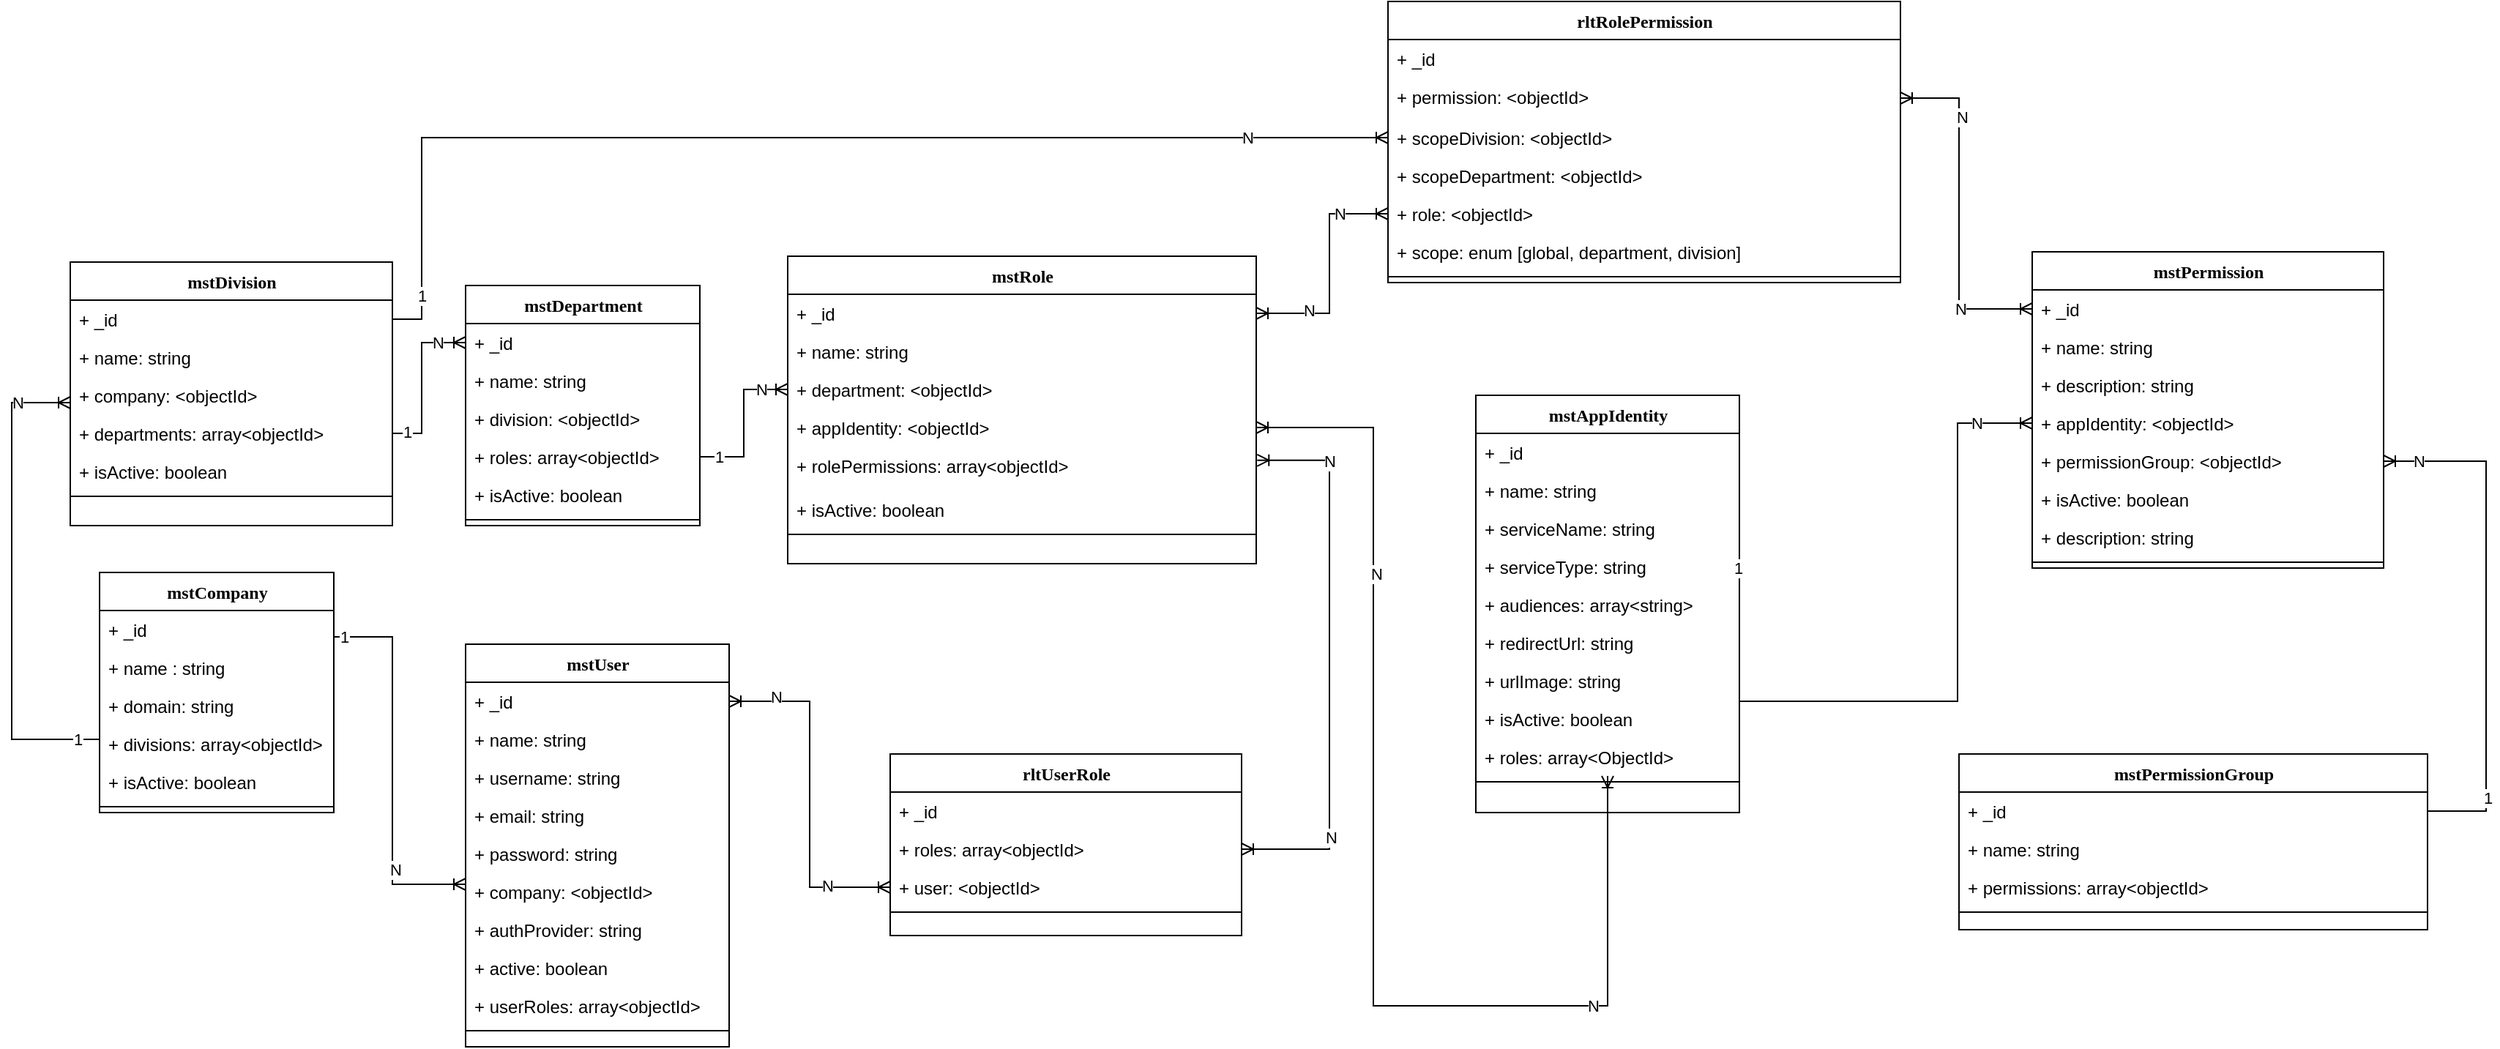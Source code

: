 <mxfile version="26.0.4">
  <diagram name="Page-1" id="9f46799a-70d6-7492-0946-bef42562c5a5">
    <mxGraphModel dx="1034" dy="1302" grid="1" gridSize="10" guides="1" tooltips="1" connect="1" arrows="1" fold="1" page="1" pageScale="1" pageWidth="1100" pageHeight="850" background="none" math="0" shadow="0">
      <root>
        <mxCell id="0" />
        <mxCell id="1" parent="0" />
        <mxCell id="78961159f06e98e8-17" value="mstCompany" style="swimlane;html=1;fontStyle=1;align=center;verticalAlign=top;childLayout=stackLayout;horizontal=1;startSize=26;horizontalStack=0;resizeParent=1;resizeLast=0;collapsible=1;marginBottom=0;swimlaneFillColor=#ffffff;rounded=0;shadow=0;comic=0;labelBackgroundColor=none;strokeWidth=1;fillColor=none;fontFamily=Verdana;fontSize=12" parent="1" vertex="1">
          <mxGeometry x="230" y="56" width="160" height="164" as="geometry" />
        </mxCell>
        <mxCell id="HpokDYhA_AIIYQhzdSN4-28" value="+ _id" style="text;html=1;strokeColor=none;fillColor=none;align=left;verticalAlign=top;spacingLeft=4;spacingRight=4;whiteSpace=wrap;overflow=hidden;rotatable=0;points=[[0,0.5],[1,0.5]];portConstraint=eastwest;" parent="78961159f06e98e8-17" vertex="1">
          <mxGeometry y="26" width="160" height="26" as="geometry" />
        </mxCell>
        <mxCell id="78961159f06e98e8-23" value="+ name : string" style="text;html=1;strokeColor=none;fillColor=none;align=left;verticalAlign=top;spacingLeft=4;spacingRight=4;whiteSpace=wrap;overflow=hidden;rotatable=0;points=[[0,0.5],[1,0.5]];portConstraint=eastwest;" parent="78961159f06e98e8-17" vertex="1">
          <mxGeometry y="52" width="160" height="26" as="geometry" />
        </mxCell>
        <mxCell id="78961159f06e98e8-25" value="+ domain: string" style="text;html=1;strokeColor=none;fillColor=none;align=left;verticalAlign=top;spacingLeft=4;spacingRight=4;whiteSpace=wrap;overflow=hidden;rotatable=0;points=[[0,0.5],[1,0.5]];portConstraint=eastwest;" parent="78961159f06e98e8-17" vertex="1">
          <mxGeometry y="78" width="160" height="26" as="geometry" />
        </mxCell>
        <mxCell id="78961159f06e98e8-26" value="+ divisions: array&amp;lt;objectId&amp;gt;" style="text;html=1;strokeColor=none;fillColor=none;align=left;verticalAlign=top;spacingLeft=4;spacingRight=4;whiteSpace=wrap;overflow=hidden;rotatable=0;points=[[0,0.5],[1,0.5]];portConstraint=eastwest;" parent="78961159f06e98e8-17" vertex="1">
          <mxGeometry y="104" width="160" height="26" as="geometry" />
        </mxCell>
        <mxCell id="78961159f06e98e8-24" value="+ isActive: boolean" style="text;html=1;strokeColor=none;fillColor=none;align=left;verticalAlign=top;spacingLeft=4;spacingRight=4;whiteSpace=wrap;overflow=hidden;rotatable=0;points=[[0,0.5],[1,0.5]];portConstraint=eastwest;" parent="78961159f06e98e8-17" vertex="1">
          <mxGeometry y="130" width="160" height="26" as="geometry" />
        </mxCell>
        <mxCell id="78961159f06e98e8-19" value="" style="line;html=1;strokeWidth=1;fillColor=none;align=left;verticalAlign=middle;spacingTop=-1;spacingLeft=3;spacingRight=3;rotatable=0;labelPosition=right;points=[];portConstraint=eastwest;" parent="78961159f06e98e8-17" vertex="1">
          <mxGeometry y="156" width="160" height="8" as="geometry" />
        </mxCell>
        <mxCell id="78961159f06e98e8-30" value="mstDepartment" style="swimlane;html=1;fontStyle=1;align=center;verticalAlign=top;childLayout=stackLayout;horizontal=1;startSize=26;horizontalStack=0;resizeParent=1;resizeLast=0;collapsible=1;marginBottom=0;swimlaneFillColor=#ffffff;rounded=0;shadow=0;comic=0;labelBackgroundColor=none;strokeWidth=1;fillColor=none;fontFamily=Verdana;fontSize=12" parent="1" vertex="1">
          <mxGeometry x="480" y="-140" width="160" height="164" as="geometry" />
        </mxCell>
        <mxCell id="HpokDYhA_AIIYQhzdSN4-27" value="+ _id" style="text;html=1;strokeColor=none;fillColor=none;align=left;verticalAlign=top;spacingLeft=4;spacingRight=4;whiteSpace=wrap;overflow=hidden;rotatable=0;points=[[0,0.5],[1,0.5]];portConstraint=eastwest;" parent="78961159f06e98e8-30" vertex="1">
          <mxGeometry y="26" width="160" height="26" as="geometry" />
        </mxCell>
        <mxCell id="78961159f06e98e8-31" value="+ name: string" style="text;html=1;strokeColor=none;fillColor=none;align=left;verticalAlign=top;spacingLeft=4;spacingRight=4;whiteSpace=wrap;overflow=hidden;rotatable=0;points=[[0,0.5],[1,0.5]];portConstraint=eastwest;" parent="78961159f06e98e8-30" vertex="1">
          <mxGeometry y="52" width="160" height="26" as="geometry" />
        </mxCell>
        <mxCell id="78961159f06e98e8-32" value="+ division: &amp;lt;objectId&amp;gt;" style="text;html=1;strokeColor=none;fillColor=none;align=left;verticalAlign=top;spacingLeft=4;spacingRight=4;whiteSpace=wrap;overflow=hidden;rotatable=0;points=[[0,0.5],[1,0.5]];portConstraint=eastwest;" parent="78961159f06e98e8-30" vertex="1">
          <mxGeometry y="78" width="160" height="26" as="geometry" />
        </mxCell>
        <mxCell id="78961159f06e98e8-34" value="+ roles: array&amp;lt;objectId&amp;gt;" style="text;html=1;strokeColor=none;fillColor=none;align=left;verticalAlign=top;spacingLeft=4;spacingRight=4;whiteSpace=wrap;overflow=hidden;rotatable=0;points=[[0,0.5],[1,0.5]];portConstraint=eastwest;" parent="78961159f06e98e8-30" vertex="1">
          <mxGeometry y="104" width="160" height="26" as="geometry" />
        </mxCell>
        <mxCell id="78961159f06e98e8-33" value="+ isActive: boolean" style="text;html=1;strokeColor=none;fillColor=none;align=left;verticalAlign=top;spacingLeft=4;spacingRight=4;whiteSpace=wrap;overflow=hidden;rotatable=0;points=[[0,0.5],[1,0.5]];portConstraint=eastwest;" parent="78961159f06e98e8-30" vertex="1">
          <mxGeometry y="130" width="160" height="26" as="geometry" />
        </mxCell>
        <mxCell id="78961159f06e98e8-38" value="" style="line;html=1;strokeWidth=1;fillColor=none;align=left;verticalAlign=middle;spacingTop=-1;spacingLeft=3;spacingRight=3;rotatable=0;labelPosition=right;points=[];portConstraint=eastwest;" parent="78961159f06e98e8-30" vertex="1">
          <mxGeometry y="156" width="160" height="8" as="geometry" />
        </mxCell>
        <mxCell id="78961159f06e98e8-43" value="mstPermissionGroup" style="swimlane;html=1;fontStyle=1;align=center;verticalAlign=top;childLayout=stackLayout;horizontal=1;startSize=26;horizontalStack=0;resizeParent=1;resizeLast=0;collapsible=1;marginBottom=0;swimlaneFillColor=#ffffff;rounded=0;shadow=0;comic=0;labelBackgroundColor=none;strokeWidth=1;fillColor=none;fontFamily=Verdana;fontSize=12" parent="1" vertex="1">
          <mxGeometry x="1500" y="180" width="320" height="120" as="geometry" />
        </mxCell>
        <mxCell id="HpokDYhA_AIIYQhzdSN4-29" value="+ _id" style="text;html=1;strokeColor=none;fillColor=none;align=left;verticalAlign=top;spacingLeft=4;spacingRight=4;whiteSpace=wrap;overflow=hidden;rotatable=0;points=[[0,0.5],[1,0.5]];portConstraint=eastwest;" parent="78961159f06e98e8-43" vertex="1">
          <mxGeometry y="26" width="320" height="26" as="geometry" />
        </mxCell>
        <mxCell id="78961159f06e98e8-44" value="+ name: string" style="text;html=1;strokeColor=none;fillColor=none;align=left;verticalAlign=top;spacingLeft=4;spacingRight=4;whiteSpace=wrap;overflow=hidden;rotatable=0;points=[[0,0.5],[1,0.5]];portConstraint=eastwest;" parent="78961159f06e98e8-43" vertex="1">
          <mxGeometry y="52" width="320" height="26" as="geometry" />
        </mxCell>
        <mxCell id="78961159f06e98e8-45" value="+ permissions: array&amp;lt;objectId&amp;gt;" style="text;html=1;strokeColor=none;fillColor=none;align=left;verticalAlign=top;spacingLeft=4;spacingRight=4;whiteSpace=wrap;overflow=hidden;rotatable=0;points=[[0,0.5],[1,0.5]];portConstraint=eastwest;" parent="78961159f06e98e8-43" vertex="1">
          <mxGeometry y="78" width="320" height="26" as="geometry" />
        </mxCell>
        <mxCell id="78961159f06e98e8-51" value="" style="line;html=1;strokeWidth=1;fillColor=none;align=left;verticalAlign=middle;spacingTop=-1;spacingLeft=3;spacingRight=3;rotatable=0;labelPosition=right;points=[];portConstraint=eastwest;" parent="78961159f06e98e8-43" vertex="1">
          <mxGeometry y="104" width="320" height="8" as="geometry" />
        </mxCell>
        <mxCell id="78961159f06e98e8-56" value="mstDivision" style="swimlane;html=1;fontStyle=1;align=center;verticalAlign=top;childLayout=stackLayout;horizontal=1;startSize=26;horizontalStack=0;resizeParent=1;resizeLast=0;collapsible=1;marginBottom=0;swimlaneFillColor=#ffffff;rounded=0;shadow=0;comic=0;labelBackgroundColor=none;strokeWidth=1;fillColor=none;fontFamily=Verdana;fontSize=12" parent="1" vertex="1">
          <mxGeometry x="210" y="-156" width="220" height="180" as="geometry" />
        </mxCell>
        <mxCell id="HpokDYhA_AIIYQhzdSN4-26" value="+ _id" style="text;html=1;strokeColor=none;fillColor=none;align=left;verticalAlign=top;spacingLeft=4;spacingRight=4;whiteSpace=wrap;overflow=hidden;rotatable=0;points=[[0,0.5],[1,0.5]];portConstraint=eastwest;" parent="78961159f06e98e8-56" vertex="1">
          <mxGeometry y="26" width="220" height="26" as="geometry" />
        </mxCell>
        <mxCell id="78961159f06e98e8-57" value="+ name: string" style="text;html=1;strokeColor=none;fillColor=none;align=left;verticalAlign=top;spacingLeft=4;spacingRight=4;whiteSpace=wrap;overflow=hidden;rotatable=0;points=[[0,0.5],[1,0.5]];portConstraint=eastwest;" parent="78961159f06e98e8-56" vertex="1">
          <mxGeometry y="52" width="220" height="26" as="geometry" />
        </mxCell>
        <mxCell id="78961159f06e98e8-58" value="+ company: &amp;lt;objectId&amp;gt;" style="text;html=1;strokeColor=none;fillColor=none;align=left;verticalAlign=top;spacingLeft=4;spacingRight=4;whiteSpace=wrap;overflow=hidden;rotatable=0;points=[[0,0.5],[1,0.5]];portConstraint=eastwest;" parent="78961159f06e98e8-56" vertex="1">
          <mxGeometry y="78" width="220" height="26" as="geometry" />
        </mxCell>
        <mxCell id="78961159f06e98e8-59" value="+ departments: array&amp;lt;objectId&amp;gt;" style="text;html=1;strokeColor=none;fillColor=none;align=left;verticalAlign=top;spacingLeft=4;spacingRight=4;whiteSpace=wrap;overflow=hidden;rotatable=0;points=[[0,0.5],[1,0.5]];portConstraint=eastwest;" parent="78961159f06e98e8-56" vertex="1">
          <mxGeometry y="104" width="220" height="26" as="geometry" />
        </mxCell>
        <mxCell id="78961159f06e98e8-60" value="+ isActive: boolean" style="text;html=1;strokeColor=none;fillColor=none;align=left;verticalAlign=top;spacingLeft=4;spacingRight=4;whiteSpace=wrap;overflow=hidden;rotatable=0;points=[[0,0.5],[1,0.5]];portConstraint=eastwest;" parent="78961159f06e98e8-56" vertex="1">
          <mxGeometry y="130" width="220" height="26" as="geometry" />
        </mxCell>
        <mxCell id="78961159f06e98e8-64" value="" style="line;html=1;strokeWidth=1;fillColor=none;align=left;verticalAlign=middle;spacingTop=-1;spacingLeft=3;spacingRight=3;rotatable=0;labelPosition=right;points=[];portConstraint=eastwest;" parent="78961159f06e98e8-56" vertex="1">
          <mxGeometry y="156" width="220" height="8" as="geometry" />
        </mxCell>
        <mxCell id="78961159f06e98e8-69" value="&lt;div&gt;rltUserRole&lt;/div&gt;" style="swimlane;html=1;fontStyle=1;align=center;verticalAlign=top;childLayout=stackLayout;horizontal=1;startSize=26;horizontalStack=0;resizeParent=1;resizeLast=0;collapsible=1;marginBottom=0;swimlaneFillColor=#ffffff;rounded=0;shadow=0;comic=0;labelBackgroundColor=none;strokeWidth=1;fillColor=none;fontFamily=Verdana;fontSize=12" parent="1" vertex="1">
          <mxGeometry x="770" y="180" width="240" height="124" as="geometry" />
        </mxCell>
        <mxCell id="HpokDYhA_AIIYQhzdSN4-33" value="+ _id" style="text;html=1;strokeColor=none;fillColor=none;align=left;verticalAlign=top;spacingLeft=4;spacingRight=4;whiteSpace=wrap;overflow=hidden;rotatable=0;points=[[0,0.5],[1,0.5]];portConstraint=eastwest;" parent="78961159f06e98e8-69" vertex="1">
          <mxGeometry y="26" width="240" height="26" as="geometry" />
        </mxCell>
        <mxCell id="HpokDYhA_AIIYQhzdSN4-22" value="+ roles: array&amp;lt;objectId&amp;gt;" style="text;html=1;strokeColor=none;fillColor=none;align=left;verticalAlign=top;spacingLeft=4;spacingRight=4;whiteSpace=wrap;overflow=hidden;rotatable=0;points=[[0,0.5],[1,0.5]];portConstraint=eastwest;" parent="78961159f06e98e8-69" vertex="1">
          <mxGeometry y="52" width="240" height="26" as="geometry" />
        </mxCell>
        <mxCell id="78961159f06e98e8-70" value="+ user: &amp;lt;objectId&amp;gt;" style="text;html=1;strokeColor=none;fillColor=none;align=left;verticalAlign=top;spacingLeft=4;spacingRight=4;whiteSpace=wrap;overflow=hidden;rotatable=0;points=[[0,0.5],[1,0.5]];portConstraint=eastwest;" parent="78961159f06e98e8-69" vertex="1">
          <mxGeometry y="78" width="240" height="26" as="geometry" />
        </mxCell>
        <mxCell id="78961159f06e98e8-77" value="" style="line;html=1;strokeWidth=1;fillColor=none;align=left;verticalAlign=middle;spacingTop=-1;spacingLeft=3;spacingRight=3;rotatable=0;labelPosition=right;points=[];portConstraint=eastwest;" parent="78961159f06e98e8-69" vertex="1">
          <mxGeometry y="104" width="240" height="8" as="geometry" />
        </mxCell>
        <mxCell id="78961159f06e98e8-82" value="mstAppIdentity" style="swimlane;html=1;fontStyle=1;align=center;verticalAlign=top;childLayout=stackLayout;horizontal=1;startSize=26;horizontalStack=0;resizeParent=1;resizeLast=0;collapsible=1;marginBottom=0;swimlaneFillColor=#ffffff;rounded=0;shadow=0;comic=0;labelBackgroundColor=none;strokeWidth=1;fillColor=none;fontFamily=Verdana;fontSize=12" parent="1" vertex="1">
          <mxGeometry x="1170" y="-65" width="180" height="285" as="geometry" />
        </mxCell>
        <mxCell id="HpokDYhA_AIIYQhzdSN4-25" value="+ _id" style="text;html=1;strokeColor=none;fillColor=none;align=left;verticalAlign=top;spacingLeft=4;spacingRight=4;whiteSpace=wrap;overflow=hidden;rotatable=0;points=[[0,0.5],[1,0.5]];portConstraint=eastwest;" parent="78961159f06e98e8-82" vertex="1">
          <mxGeometry y="26" width="180" height="26" as="geometry" />
        </mxCell>
        <mxCell id="78961159f06e98e8-83" value="+ name: string" style="text;html=1;strokeColor=none;fillColor=none;align=left;verticalAlign=top;spacingLeft=4;spacingRight=4;whiteSpace=wrap;overflow=hidden;rotatable=0;points=[[0,0.5],[1,0.5]];portConstraint=eastwest;" parent="78961159f06e98e8-82" vertex="1">
          <mxGeometry y="52" width="180" height="26" as="geometry" />
        </mxCell>
        <mxCell id="78961159f06e98e8-84" value="+ serviceName: string" style="text;html=1;strokeColor=none;fillColor=none;align=left;verticalAlign=top;spacingLeft=4;spacingRight=4;whiteSpace=wrap;overflow=hidden;rotatable=0;points=[[0,0.5],[1,0.5]];portConstraint=eastwest;" parent="78961159f06e98e8-82" vertex="1">
          <mxGeometry y="78" width="180" height="26" as="geometry" />
        </mxCell>
        <mxCell id="78961159f06e98e8-85" value="+ serviceType: string" style="text;html=1;strokeColor=none;fillColor=none;align=left;verticalAlign=top;spacingLeft=4;spacingRight=4;whiteSpace=wrap;overflow=hidden;rotatable=0;points=[[0,0.5],[1,0.5]];portConstraint=eastwest;" parent="78961159f06e98e8-82" vertex="1">
          <mxGeometry y="104" width="180" height="26" as="geometry" />
        </mxCell>
        <mxCell id="78961159f06e98e8-86" value="+ audiences: array&amp;lt;string&amp;gt;" style="text;html=1;strokeColor=none;fillColor=none;align=left;verticalAlign=top;spacingLeft=4;spacingRight=4;whiteSpace=wrap;overflow=hidden;rotatable=0;points=[[0,0.5],[1,0.5]];portConstraint=eastwest;" parent="78961159f06e98e8-82" vertex="1">
          <mxGeometry y="130" width="180" height="26" as="geometry" />
        </mxCell>
        <mxCell id="78961159f06e98e8-87" value="+ redirectUrl: string" style="text;html=1;strokeColor=none;fillColor=none;align=left;verticalAlign=top;spacingLeft=4;spacingRight=4;whiteSpace=wrap;overflow=hidden;rotatable=0;points=[[0,0.5],[1,0.5]];portConstraint=eastwest;" parent="78961159f06e98e8-82" vertex="1">
          <mxGeometry y="156" width="180" height="26" as="geometry" />
        </mxCell>
        <mxCell id="78961159f06e98e8-88" value="+ urlImage: string" style="text;html=1;strokeColor=none;fillColor=none;align=left;verticalAlign=top;spacingLeft=4;spacingRight=4;whiteSpace=wrap;overflow=hidden;rotatable=0;points=[[0,0.5],[1,0.5]];portConstraint=eastwest;" parent="78961159f06e98e8-82" vertex="1">
          <mxGeometry y="182" width="180" height="26" as="geometry" />
        </mxCell>
        <mxCell id="78961159f06e98e8-89" value="+ isActive: boolean" style="text;html=1;strokeColor=none;fillColor=none;align=left;verticalAlign=top;spacingLeft=4;spacingRight=4;whiteSpace=wrap;overflow=hidden;rotatable=0;points=[[0,0.5],[1,0.5]];portConstraint=eastwest;" parent="78961159f06e98e8-82" vertex="1">
          <mxGeometry y="208" width="180" height="26" as="geometry" />
        </mxCell>
        <mxCell id="78961159f06e98e8-91" value="+ roles: array&amp;lt;ObjectId&amp;gt;" style="text;html=1;strokeColor=none;fillColor=none;align=left;verticalAlign=top;spacingLeft=4;spacingRight=4;whiteSpace=wrap;overflow=hidden;rotatable=0;points=[[0,0.5],[1,0.5]];portConstraint=eastwest;" parent="78961159f06e98e8-82" vertex="1">
          <mxGeometry y="234" width="180" height="26" as="geometry" />
        </mxCell>
        <mxCell id="78961159f06e98e8-90" value="" style="line;html=1;strokeWidth=1;fillColor=none;align=left;verticalAlign=middle;spacingTop=-1;spacingLeft=3;spacingRight=3;rotatable=0;labelPosition=right;points=[];portConstraint=eastwest;" parent="78961159f06e98e8-82" vertex="1">
          <mxGeometry y="260" width="180" height="8" as="geometry" />
        </mxCell>
        <mxCell id="78961159f06e98e8-95" value="mstUser" style="swimlane;html=1;fontStyle=1;align=center;verticalAlign=top;childLayout=stackLayout;horizontal=1;startSize=26;horizontalStack=0;resizeParent=1;resizeLast=0;collapsible=1;marginBottom=0;swimlaneFillColor=#ffffff;rounded=0;shadow=0;comic=0;labelBackgroundColor=none;strokeWidth=1;fillColor=none;fontFamily=Verdana;fontSize=12" parent="1" vertex="1">
          <mxGeometry x="480" y="105" width="180" height="275" as="geometry" />
        </mxCell>
        <mxCell id="HpokDYhA_AIIYQhzdSN4-32" value="+ _id" style="text;html=1;strokeColor=none;fillColor=none;align=left;verticalAlign=top;spacingLeft=4;spacingRight=4;whiteSpace=wrap;overflow=hidden;rotatable=0;points=[[0,0.5],[1,0.5]];portConstraint=eastwest;" parent="78961159f06e98e8-95" vertex="1">
          <mxGeometry y="26" width="180" height="26" as="geometry" />
        </mxCell>
        <mxCell id="78961159f06e98e8-96" value="+ name: string" style="text;html=1;strokeColor=none;fillColor=none;align=left;verticalAlign=top;spacingLeft=4;spacingRight=4;whiteSpace=wrap;overflow=hidden;rotatable=0;points=[[0,0.5],[1,0.5]];portConstraint=eastwest;" parent="78961159f06e98e8-95" vertex="1">
          <mxGeometry y="52" width="180" height="26" as="geometry" />
        </mxCell>
        <mxCell id="78961159f06e98e8-97" value="+ username: string" style="text;html=1;strokeColor=none;fillColor=none;align=left;verticalAlign=top;spacingLeft=4;spacingRight=4;whiteSpace=wrap;overflow=hidden;rotatable=0;points=[[0,0.5],[1,0.5]];portConstraint=eastwest;" parent="78961159f06e98e8-95" vertex="1">
          <mxGeometry y="78" width="180" height="26" as="geometry" />
        </mxCell>
        <mxCell id="78961159f06e98e8-98" value="+ email: string" style="text;html=1;strokeColor=none;fillColor=none;align=left;verticalAlign=top;spacingLeft=4;spacingRight=4;whiteSpace=wrap;overflow=hidden;rotatable=0;points=[[0,0.5],[1,0.5]];portConstraint=eastwest;" parent="78961159f06e98e8-95" vertex="1">
          <mxGeometry y="104" width="180" height="26" as="geometry" />
        </mxCell>
        <mxCell id="78961159f06e98e8-102" value="+ password: string" style="text;html=1;strokeColor=none;fillColor=none;align=left;verticalAlign=top;spacingLeft=4;spacingRight=4;whiteSpace=wrap;overflow=hidden;rotatable=0;points=[[0,0.5],[1,0.5]];portConstraint=eastwest;" parent="78961159f06e98e8-95" vertex="1">
          <mxGeometry y="130" width="180" height="26" as="geometry" />
        </mxCell>
        <mxCell id="HpokDYhA_AIIYQhzdSN4-13" value="+ company: &amp;lt;objectId&amp;gt;" style="text;html=1;strokeColor=none;fillColor=none;align=left;verticalAlign=top;spacingLeft=4;spacingRight=4;whiteSpace=wrap;overflow=hidden;rotatable=0;points=[[0,0.5],[1,0.5]];portConstraint=eastwest;" parent="78961159f06e98e8-95" vertex="1">
          <mxGeometry y="156" width="180" height="26" as="geometry" />
        </mxCell>
        <mxCell id="HpokDYhA_AIIYQhzdSN4-15" value="+ authProvider: string" style="text;html=1;strokeColor=none;fillColor=none;align=left;verticalAlign=top;spacingLeft=4;spacingRight=4;whiteSpace=wrap;overflow=hidden;rotatable=0;points=[[0,0.5],[1,0.5]];portConstraint=eastwest;" parent="78961159f06e98e8-95" vertex="1">
          <mxGeometry y="182" width="180" height="26" as="geometry" />
        </mxCell>
        <mxCell id="78961159f06e98e8-104" value="+ active: boolean" style="text;html=1;strokeColor=none;fillColor=none;align=left;verticalAlign=top;spacingLeft=4;spacingRight=4;whiteSpace=wrap;overflow=hidden;rotatable=0;points=[[0,0.5],[1,0.5]];portConstraint=eastwest;" parent="78961159f06e98e8-95" vertex="1">
          <mxGeometry y="208" width="180" height="26" as="geometry" />
        </mxCell>
        <mxCell id="HpokDYhA_AIIYQhzdSN4-17" value="+ userRoles: array&amp;lt;objectId&amp;gt;" style="text;html=1;strokeColor=none;fillColor=none;align=left;verticalAlign=top;spacingLeft=4;spacingRight=4;whiteSpace=wrap;overflow=hidden;rotatable=0;points=[[0,0.5],[1,0.5]];portConstraint=eastwest;" parent="78961159f06e98e8-95" vertex="1">
          <mxGeometry y="234" width="180" height="26" as="geometry" />
        </mxCell>
        <mxCell id="78961159f06e98e8-103" value="" style="line;html=1;strokeWidth=1;fillColor=none;align=left;verticalAlign=middle;spacingTop=-1;spacingLeft=3;spacingRight=3;rotatable=0;labelPosition=right;points=[];portConstraint=eastwest;" parent="78961159f06e98e8-95" vertex="1">
          <mxGeometry y="260" width="180" height="8" as="geometry" />
        </mxCell>
        <mxCell id="78961159f06e98e8-108" value="rltRolePermission" style="swimlane;html=1;fontStyle=1;align=center;verticalAlign=top;childLayout=stackLayout;horizontal=1;startSize=26;horizontalStack=0;resizeParent=1;resizeLast=0;collapsible=1;marginBottom=0;swimlaneFillColor=#ffffff;rounded=0;shadow=0;comic=0;labelBackgroundColor=none;strokeWidth=1;fillColor=none;fontFamily=Verdana;fontSize=12" parent="1" vertex="1">
          <mxGeometry x="1110" y="-334" width="350" height="192" as="geometry" />
        </mxCell>
        <mxCell id="HpokDYhA_AIIYQhzdSN4-31" value="+ _id" style="text;html=1;strokeColor=none;fillColor=none;align=left;verticalAlign=top;spacingLeft=4;spacingRight=4;whiteSpace=wrap;overflow=hidden;rotatable=0;points=[[0,0.5],[1,0.5]];portConstraint=eastwest;" parent="78961159f06e98e8-108" vertex="1">
          <mxGeometry y="26" width="350" height="26" as="geometry" />
        </mxCell>
        <mxCell id="78961159f06e98e8-110" value="+ permission: &amp;lt;objectId&amp;gt;" style="text;html=1;strokeColor=none;fillColor=none;align=left;verticalAlign=top;spacingLeft=4;spacingRight=4;whiteSpace=wrap;overflow=hidden;rotatable=0;points=[[0,0.5],[1,0.5]];portConstraint=eastwest;" parent="78961159f06e98e8-108" vertex="1">
          <mxGeometry y="52" width="350" height="28" as="geometry" />
        </mxCell>
        <mxCell id="HpokDYhA_AIIYQhzdSN4-19" value="+ scopeDivision: &amp;lt;objectId&amp;gt;" style="text;html=1;strokeColor=none;fillColor=none;align=left;verticalAlign=top;spacingLeft=4;spacingRight=4;whiteSpace=wrap;overflow=hidden;rotatable=0;points=[[0,0.5],[1,0.5]];portConstraint=eastwest;" parent="78961159f06e98e8-108" vertex="1">
          <mxGeometry y="80" width="350" height="26" as="geometry" />
        </mxCell>
        <mxCell id="78961159f06e98e8-117" value="+ scopeDepartment: &amp;lt;objectId&amp;gt;" style="text;html=1;strokeColor=none;fillColor=none;align=left;verticalAlign=top;spacingLeft=4;spacingRight=4;whiteSpace=wrap;overflow=hidden;rotatable=0;points=[[0,0.5],[1,0.5]];portConstraint=eastwest;" parent="78961159f06e98e8-108" vertex="1">
          <mxGeometry y="106" width="350" height="26" as="geometry" />
        </mxCell>
        <mxCell id="78961159f06e98e8-109" value="+ role: &amp;lt;objectId&amp;gt;" style="text;html=1;strokeColor=none;fillColor=none;align=left;verticalAlign=top;spacingLeft=4;spacingRight=4;whiteSpace=wrap;overflow=hidden;rotatable=0;points=[[0,0.5],[1,0.5]];portConstraint=eastwest;" parent="78961159f06e98e8-108" vertex="1">
          <mxGeometry y="132" width="350" height="26" as="geometry" />
        </mxCell>
        <mxCell id="78961159f06e98e8-120" value="+ scope: enum [global, department, division]" style="text;html=1;strokeColor=none;fillColor=none;align=left;verticalAlign=top;spacingLeft=4;spacingRight=4;whiteSpace=wrap;overflow=hidden;rotatable=0;points=[[0,0.5],[1,0.5]];portConstraint=eastwest;" parent="78961159f06e98e8-108" vertex="1">
          <mxGeometry y="158" width="350" height="26" as="geometry" />
        </mxCell>
        <mxCell id="78961159f06e98e8-116" value="" style="line;html=1;strokeWidth=1;fillColor=none;align=left;verticalAlign=middle;spacingTop=-1;spacingLeft=3;spacingRight=3;rotatable=0;labelPosition=right;points=[];portConstraint=eastwest;" parent="78961159f06e98e8-108" vertex="1">
          <mxGeometry y="184" width="350" height="8" as="geometry" />
        </mxCell>
        <mxCell id="HpokDYhA_AIIYQhzdSN4-3" value="mstPermission" style="swimlane;html=1;fontStyle=1;align=center;verticalAlign=top;childLayout=stackLayout;horizontal=1;startSize=26;horizontalStack=0;resizeParent=1;resizeLast=0;collapsible=1;marginBottom=0;swimlaneFillColor=#ffffff;rounded=0;shadow=0;comic=0;labelBackgroundColor=none;strokeWidth=1;fillColor=none;fontFamily=Verdana;fontSize=12" parent="1" vertex="1">
          <mxGeometry x="1550" y="-163" width="240" height="216" as="geometry" />
        </mxCell>
        <mxCell id="HpokDYhA_AIIYQhzdSN4-30" value="+ _id" style="text;html=1;strokeColor=none;fillColor=none;align=left;verticalAlign=top;spacingLeft=4;spacingRight=4;whiteSpace=wrap;overflow=hidden;rotatable=0;points=[[0,0.5],[1,0.5]];portConstraint=eastwest;" parent="HpokDYhA_AIIYQhzdSN4-3" vertex="1">
          <mxGeometry y="26" width="240" height="26" as="geometry" />
        </mxCell>
        <mxCell id="HpokDYhA_AIIYQhzdSN4-4" value="+ name: string" style="text;html=1;strokeColor=none;fillColor=none;align=left;verticalAlign=top;spacingLeft=4;spacingRight=4;whiteSpace=wrap;overflow=hidden;rotatable=0;points=[[0,0.5],[1,0.5]];portConstraint=eastwest;" parent="HpokDYhA_AIIYQhzdSN4-3" vertex="1">
          <mxGeometry y="52" width="240" height="26" as="geometry" />
        </mxCell>
        <mxCell id="HpokDYhA_AIIYQhzdSN4-5" value="+ description: string" style="text;html=1;strokeColor=none;fillColor=none;align=left;verticalAlign=top;spacingLeft=4;spacingRight=4;whiteSpace=wrap;overflow=hidden;rotatable=0;points=[[0,0.5],[1,0.5]];portConstraint=eastwest;" parent="HpokDYhA_AIIYQhzdSN4-3" vertex="1">
          <mxGeometry y="78" width="240" height="26" as="geometry" />
        </mxCell>
        <mxCell id="HpokDYhA_AIIYQhzdSN4-7" value="+ appIdentity: &amp;lt;objectId&amp;gt;" style="text;html=1;strokeColor=none;fillColor=none;align=left;verticalAlign=top;spacingLeft=4;spacingRight=4;whiteSpace=wrap;overflow=hidden;rotatable=0;points=[[0,0.5],[1,0.5]];portConstraint=eastwest;" parent="HpokDYhA_AIIYQhzdSN4-3" vertex="1">
          <mxGeometry y="104" width="240" height="26" as="geometry" />
        </mxCell>
        <mxCell id="HpokDYhA_AIIYQhzdSN4-8" value="+ permissionGroup: &amp;lt;objectId&amp;gt;" style="text;html=1;strokeColor=none;fillColor=none;align=left;verticalAlign=top;spacingLeft=4;spacingRight=4;whiteSpace=wrap;overflow=hidden;rotatable=0;points=[[0,0.5],[1,0.5]];portConstraint=eastwest;" parent="HpokDYhA_AIIYQhzdSN4-3" vertex="1">
          <mxGeometry y="130" width="240" height="26" as="geometry" />
        </mxCell>
        <mxCell id="HpokDYhA_AIIYQhzdSN4-9" value="+ isActive: boolean" style="text;html=1;strokeColor=none;fillColor=none;align=left;verticalAlign=top;spacingLeft=4;spacingRight=4;whiteSpace=wrap;overflow=hidden;rotatable=0;points=[[0,0.5],[1,0.5]];portConstraint=eastwest;" parent="HpokDYhA_AIIYQhzdSN4-3" vertex="1">
          <mxGeometry y="156" width="240" height="26" as="geometry" />
        </mxCell>
        <mxCell id="HpokDYhA_AIIYQhzdSN4-11" value="+ description: string" style="text;html=1;strokeColor=none;fillColor=none;align=left;verticalAlign=top;spacingLeft=4;spacingRight=4;whiteSpace=wrap;overflow=hidden;rotatable=0;points=[[0,0.5],[1,0.5]];portConstraint=eastwest;" parent="HpokDYhA_AIIYQhzdSN4-3" vertex="1">
          <mxGeometry y="182" width="240" height="26" as="geometry" />
        </mxCell>
        <mxCell id="HpokDYhA_AIIYQhzdSN4-6" value="" style="line;html=1;strokeWidth=1;fillColor=none;align=left;verticalAlign=middle;spacingTop=-1;spacingLeft=3;spacingRight=3;rotatable=0;labelPosition=right;points=[];portConstraint=eastwest;" parent="HpokDYhA_AIIYQhzdSN4-3" vertex="1">
          <mxGeometry y="208" width="240" height="8" as="geometry" />
        </mxCell>
        <mxCell id="HpokDYhA_AIIYQhzdSN4-39" value="mstRole" style="swimlane;html=1;fontStyle=1;align=center;verticalAlign=top;childLayout=stackLayout;horizontal=1;startSize=26;horizontalStack=0;resizeParent=1;resizeLast=0;collapsible=1;marginBottom=0;swimlaneFillColor=#ffffff;rounded=0;shadow=0;comic=0;labelBackgroundColor=none;strokeWidth=1;fillColor=none;fontFamily=Verdana;fontSize=12" parent="1" vertex="1">
          <mxGeometry x="700" y="-160" width="320" height="210" as="geometry" />
        </mxCell>
        <mxCell id="HpokDYhA_AIIYQhzdSN4-40" value="+ _id" style="text;html=1;strokeColor=none;fillColor=none;align=left;verticalAlign=top;spacingLeft=4;spacingRight=4;whiteSpace=wrap;overflow=hidden;rotatable=0;points=[[0,0.5],[1,0.5]];portConstraint=eastwest;" parent="HpokDYhA_AIIYQhzdSN4-39" vertex="1">
          <mxGeometry y="26" width="320" height="26" as="geometry" />
        </mxCell>
        <mxCell id="HpokDYhA_AIIYQhzdSN4-41" value="+ name: string" style="text;html=1;strokeColor=none;fillColor=none;align=left;verticalAlign=top;spacingLeft=4;spacingRight=4;whiteSpace=wrap;overflow=hidden;rotatable=0;points=[[0,0.5],[1,0.5]];portConstraint=eastwest;" parent="HpokDYhA_AIIYQhzdSN4-39" vertex="1">
          <mxGeometry y="52" width="320" height="26" as="geometry" />
        </mxCell>
        <mxCell id="HpokDYhA_AIIYQhzdSN4-42" value="+ department: &amp;lt;objectId&amp;gt;" style="text;html=1;strokeColor=none;fillColor=none;align=left;verticalAlign=top;spacingLeft=4;spacingRight=4;whiteSpace=wrap;overflow=hidden;rotatable=0;points=[[0,0.5],[1,0.5]];portConstraint=eastwest;" parent="HpokDYhA_AIIYQhzdSN4-39" vertex="1">
          <mxGeometry y="78" width="320" height="26" as="geometry" />
        </mxCell>
        <mxCell id="spb1cCCxDykGCuTkNRFC-22" value="+ appIdentity: &amp;lt;objectId&amp;gt;" style="text;html=1;strokeColor=none;fillColor=none;align=left;verticalAlign=top;spacingLeft=4;spacingRight=4;whiteSpace=wrap;overflow=hidden;rotatable=0;points=[[0,0.5],[1,0.5]];portConstraint=eastwest;" vertex="1" parent="HpokDYhA_AIIYQhzdSN4-39">
          <mxGeometry y="104" width="320" height="26" as="geometry" />
        </mxCell>
        <mxCell id="HpokDYhA_AIIYQhzdSN4-43" value="+ rolePermissions: a&lt;span style=&quot;background-color: transparent; color: light-dark(rgb(0, 0, 0), rgb(255, 255, 255));&quot;&gt;rray&amp;lt;&lt;/span&gt;&lt;span style=&quot;background-color: transparent; color: light-dark(rgb(0, 0, 0), rgb(255, 255, 255));&quot;&gt;objectId&amp;gt;&lt;/span&gt;" style="text;html=1;strokeColor=none;fillColor=none;align=left;verticalAlign=top;spacingLeft=4;spacingRight=4;whiteSpace=wrap;overflow=hidden;rotatable=0;points=[[0,0.5],[1,0.5]];portConstraint=eastwest;" parent="HpokDYhA_AIIYQhzdSN4-39" vertex="1">
          <mxGeometry y="130" width="320" height="30" as="geometry" />
        </mxCell>
        <mxCell id="HpokDYhA_AIIYQhzdSN4-44" value="+ isActive: boolean" style="text;html=1;strokeColor=none;fillColor=none;align=left;verticalAlign=top;spacingLeft=4;spacingRight=4;whiteSpace=wrap;overflow=hidden;rotatable=0;points=[[0,0.5],[1,0.5]];portConstraint=eastwest;" parent="HpokDYhA_AIIYQhzdSN4-39" vertex="1">
          <mxGeometry y="160" width="320" height="26" as="geometry" />
        </mxCell>
        <mxCell id="HpokDYhA_AIIYQhzdSN4-45" value="" style="line;html=1;strokeWidth=1;fillColor=none;align=left;verticalAlign=middle;spacingTop=-1;spacingLeft=3;spacingRight=3;rotatable=0;labelPosition=right;points=[];portConstraint=eastwest;" parent="HpokDYhA_AIIYQhzdSN4-39" vertex="1">
          <mxGeometry y="186" width="320" height="8" as="geometry" />
        </mxCell>
        <mxCell id="f3VjAIbIenSDqRZfpFe3-1" value="" style="edgeStyle=orthogonalEdgeStyle;fontSize=12;html=1;endArrow=ERoneToMany;rounded=0;exitX=1;exitY=0.5;exitDx=0;exitDy=0;" parent="1" source="HpokDYhA_AIIYQhzdSN4-28" target="HpokDYhA_AIIYQhzdSN4-13" edge="1">
          <mxGeometry width="100" height="100" relative="1" as="geometry">
            <mxPoint x="-90" y="50" as="sourcePoint" />
            <mxPoint x="-260" y="130" as="targetPoint" />
            <Array as="points">
              <mxPoint x="390" y="100" />
              <mxPoint x="430" y="100" />
              <mxPoint x="430" y="269" />
            </Array>
          </mxGeometry>
        </mxCell>
        <mxCell id="Kb6L8WXqaYr9GJY-E0i--1" value="1" style="edgeLabel;html=1;align=center;verticalAlign=middle;resizable=0;points=[];" parent="f3VjAIbIenSDqRZfpFe3-1" vertex="1" connectable="0">
          <mxGeometry x="-0.91" relative="1" as="geometry">
            <mxPoint as="offset" />
          </mxGeometry>
        </mxCell>
        <mxCell id="spb1cCCxDykGCuTkNRFC-18" value="N" style="edgeLabel;html=1;align=center;verticalAlign=middle;resizable=0;points=[];" vertex="1" connectable="0" parent="f3VjAIbIenSDqRZfpFe3-1">
          <mxGeometry x="0.543" y="2" relative="1" as="geometry">
            <mxPoint as="offset" />
          </mxGeometry>
        </mxCell>
        <mxCell id="Kb6L8WXqaYr9GJY-E0i--3" value="" style="edgeStyle=orthogonalEdgeStyle;fontSize=12;html=1;endArrow=ERoneToMany;rounded=0;" parent="1" edge="1">
          <mxGeometry width="100" height="100" relative="1" as="geometry">
            <mxPoint x="230" y="170" as="sourcePoint" />
            <mxPoint x="210" y="-60" as="targetPoint" />
            <Array as="points">
              <mxPoint x="170" y="170" />
              <mxPoint x="170" y="-60" />
            </Array>
          </mxGeometry>
        </mxCell>
        <mxCell id="Kb6L8WXqaYr9GJY-E0i--4" value="1" style="edgeLabel;html=1;align=center;verticalAlign=middle;resizable=0;points=[];" parent="Kb6L8WXqaYr9GJY-E0i--3" vertex="1" connectable="0">
          <mxGeometry x="-0.91" relative="1" as="geometry">
            <mxPoint as="offset" />
          </mxGeometry>
        </mxCell>
        <mxCell id="Kb6L8WXqaYr9GJY-E0i--6" value="N" style="edgeLabel;html=1;align=center;verticalAlign=middle;resizable=0;points=[];" parent="Kb6L8WXqaYr9GJY-E0i--3" vertex="1" connectable="0">
          <mxGeometry x="0.779" relative="1" as="geometry">
            <mxPoint as="offset" />
          </mxGeometry>
        </mxCell>
        <mxCell id="Kb6L8WXqaYr9GJY-E0i--14" value="" style="edgeStyle=orthogonalEdgeStyle;fontSize=12;html=1;endArrow=ERoneToMany;rounded=0;exitX=1;exitY=0.5;exitDx=0;exitDy=0;entryX=0;entryY=0.5;entryDx=0;entryDy=0;" parent="1" source="78961159f06e98e8-59" target="HpokDYhA_AIIYQhzdSN4-27" edge="1">
          <mxGeometry width="100" height="100" relative="1" as="geometry">
            <mxPoint x="470" y="117" as="sourcePoint" />
            <mxPoint x="570" as="targetPoint" />
            <Array as="points">
              <mxPoint x="450" y="-39" />
              <mxPoint x="450" y="-101" />
            </Array>
          </mxGeometry>
        </mxCell>
        <mxCell id="Kb6L8WXqaYr9GJY-E0i--15" value="1" style="edgeLabel;html=1;align=center;verticalAlign=middle;resizable=0;points=[];" parent="Kb6L8WXqaYr9GJY-E0i--14" vertex="1" connectable="0">
          <mxGeometry x="-0.91" relative="1" as="geometry">
            <mxPoint x="5" y="-1" as="offset" />
          </mxGeometry>
        </mxCell>
        <mxCell id="Kb6L8WXqaYr9GJY-E0i--16" value="N" style="edgeLabel;html=1;align=center;verticalAlign=middle;resizable=0;points=[];" parent="Kb6L8WXqaYr9GJY-E0i--14" vertex="1" connectable="0">
          <mxGeometry x="0.779" relative="1" as="geometry">
            <mxPoint x="-7" as="offset" />
          </mxGeometry>
        </mxCell>
        <mxCell id="spb1cCCxDykGCuTkNRFC-2" value="" style="edgeStyle=orthogonalEdgeStyle;fontSize=12;html=1;endArrow=ERoneToMany;startArrow=ERoneToMany;rounded=0;entryX=0;entryY=0.5;entryDx=0;entryDy=0;exitX=1;exitY=0.5;exitDx=0;exitDy=0;" edge="1" parent="1" source="HpokDYhA_AIIYQhzdSN4-32" target="78961159f06e98e8-70">
          <mxGeometry width="100" height="100" relative="1" as="geometry">
            <mxPoint x="680" y="140" as="sourcePoint" />
            <mxPoint x="780" y="40" as="targetPoint" />
          </mxGeometry>
        </mxCell>
        <mxCell id="spb1cCCxDykGCuTkNRFC-3" value="N" style="edgeLabel;html=1;align=center;verticalAlign=middle;resizable=0;points=[];" vertex="1" connectable="0" parent="spb1cCCxDykGCuTkNRFC-2">
          <mxGeometry x="-0.735" y="3" relative="1" as="geometry">
            <mxPoint as="offset" />
          </mxGeometry>
        </mxCell>
        <mxCell id="spb1cCCxDykGCuTkNRFC-4" value="N" style="edgeLabel;html=1;align=center;verticalAlign=middle;resizable=0;points=[];" vertex="1" connectable="0" parent="spb1cCCxDykGCuTkNRFC-2">
          <mxGeometry x="0.637" y="1" relative="1" as="geometry">
            <mxPoint as="offset" />
          </mxGeometry>
        </mxCell>
        <mxCell id="spb1cCCxDykGCuTkNRFC-8" value="" style="edgeStyle=orthogonalEdgeStyle;fontSize=12;html=1;endArrow=ERoneToMany;rounded=0;exitX=1;exitY=0.5;exitDx=0;exitDy=0;entryX=0;entryY=0.5;entryDx=0;entryDy=0;" edge="1" parent="1" source="78961159f06e98e8-34" target="HpokDYhA_AIIYQhzdSN4-42">
          <mxGeometry width="100" height="100" relative="1" as="geometry">
            <mxPoint x="620" y="105" as="sourcePoint" />
            <mxPoint x="670" y="41" as="targetPoint" />
            <Array as="points">
              <mxPoint x="670" y="-23" />
              <mxPoint x="670" y="-69" />
            </Array>
          </mxGeometry>
        </mxCell>
        <mxCell id="spb1cCCxDykGCuTkNRFC-9" value="1" style="edgeLabel;html=1;align=center;verticalAlign=middle;resizable=0;points=[];" vertex="1" connectable="0" parent="spb1cCCxDykGCuTkNRFC-8">
          <mxGeometry x="-0.91" relative="1" as="geometry">
            <mxPoint x="8" as="offset" />
          </mxGeometry>
        </mxCell>
        <mxCell id="spb1cCCxDykGCuTkNRFC-10" value="N" style="edgeLabel;html=1;align=center;verticalAlign=middle;resizable=0;points=[];" vertex="1" connectable="0" parent="spb1cCCxDykGCuTkNRFC-8">
          <mxGeometry x="0.779" relative="1" as="geometry">
            <mxPoint x="-7" as="offset" />
          </mxGeometry>
        </mxCell>
        <mxCell id="spb1cCCxDykGCuTkNRFC-11" value="" style="edgeStyle=orthogonalEdgeStyle;fontSize=12;html=1;endArrow=ERoneToMany;startArrow=ERoneToMany;rounded=0;entryX=1;entryY=0.5;entryDx=0;entryDy=0;exitX=1.002;exitY=0.314;exitDx=0;exitDy=0;exitPerimeter=0;" edge="1" parent="1" source="HpokDYhA_AIIYQhzdSN4-43" target="HpokDYhA_AIIYQhzdSN4-22">
          <mxGeometry width="100" height="100" relative="1" as="geometry">
            <mxPoint x="1040" as="sourcePoint" />
            <mxPoint x="960" y="260" as="targetPoint" />
            <Array as="points">
              <mxPoint x="1070" y="-21" />
              <mxPoint x="1070" y="245" />
            </Array>
          </mxGeometry>
        </mxCell>
        <mxCell id="spb1cCCxDykGCuTkNRFC-12" value="N" style="edgeLabel;html=1;align=center;verticalAlign=middle;resizable=0;points=[];" vertex="1" connectable="0" parent="spb1cCCxDykGCuTkNRFC-11">
          <mxGeometry x="-0.735" y="3" relative="1" as="geometry">
            <mxPoint x="-3" as="offset" />
          </mxGeometry>
        </mxCell>
        <mxCell id="spb1cCCxDykGCuTkNRFC-13" value="N" style="edgeLabel;html=1;align=center;verticalAlign=middle;resizable=0;points=[];" vertex="1" connectable="0" parent="spb1cCCxDykGCuTkNRFC-11">
          <mxGeometry x="0.637" y="1" relative="1" as="geometry">
            <mxPoint as="offset" />
          </mxGeometry>
        </mxCell>
        <mxCell id="spb1cCCxDykGCuTkNRFC-26" value="" style="edgeStyle=orthogonalEdgeStyle;fontSize=12;html=1;endArrow=ERoneToMany;startArrow=ERoneToMany;rounded=0;exitX=1;exitY=0.5;exitDx=0;exitDy=0;entryX=0;entryY=0.5;entryDx=0;entryDy=0;" edge="1" parent="1" source="HpokDYhA_AIIYQhzdSN4-40" target="78961159f06e98e8-109">
          <mxGeometry width="100" height="100" relative="1" as="geometry">
            <mxPoint x="1170" y="-50" as="sourcePoint" />
            <mxPoint x="1410" y="-230" as="targetPoint" />
            <Array as="points">
              <mxPoint x="1070" y="-121" />
              <mxPoint x="1070" y="-189" />
            </Array>
          </mxGeometry>
        </mxCell>
        <mxCell id="spb1cCCxDykGCuTkNRFC-27" value="N" style="edgeLabel;html=1;align=center;verticalAlign=middle;resizable=0;points=[];" vertex="1" connectable="0" parent="spb1cCCxDykGCuTkNRFC-26">
          <mxGeometry x="-0.547" y="2" relative="1" as="geometry">
            <mxPoint as="offset" />
          </mxGeometry>
        </mxCell>
        <mxCell id="spb1cCCxDykGCuTkNRFC-28" value="N" style="edgeLabel;html=1;align=center;verticalAlign=middle;resizable=0;points=[];" vertex="1" connectable="0" parent="spb1cCCxDykGCuTkNRFC-26">
          <mxGeometry x="0.577" relative="1" as="geometry">
            <mxPoint as="offset" />
          </mxGeometry>
        </mxCell>
        <mxCell id="spb1cCCxDykGCuTkNRFC-29" value="" style="edgeStyle=orthogonalEdgeStyle;fontSize=12;html=1;endArrow=ERoneToMany;rounded=0;exitX=1;exitY=0.5;exitDx=0;exitDy=0;entryX=0;entryY=0.5;entryDx=0;entryDy=0;" edge="1" parent="1" source="HpokDYhA_AIIYQhzdSN4-25" target="HpokDYhA_AIIYQhzdSN4-7">
          <mxGeometry width="100" height="100" relative="1" as="geometry">
            <mxPoint x="1579" y="212" as="sourcePoint" />
            <mxPoint x="1430" y="18" as="targetPoint" />
            <Array as="points">
              <mxPoint x="1499" y="144" />
              <mxPoint x="1499" y="-46" />
            </Array>
          </mxGeometry>
        </mxCell>
        <mxCell id="spb1cCCxDykGCuTkNRFC-30" value="1" style="edgeLabel;html=1;align=center;verticalAlign=middle;resizable=0;points=[];" vertex="1" connectable="0" parent="spb1cCCxDykGCuTkNRFC-29">
          <mxGeometry x="-0.717" y="-1" relative="1" as="geometry">
            <mxPoint as="offset" />
          </mxGeometry>
        </mxCell>
        <mxCell id="spb1cCCxDykGCuTkNRFC-31" value="N" style="edgeLabel;html=1;align=center;verticalAlign=middle;resizable=0;points=[];" vertex="1" connectable="0" parent="spb1cCCxDykGCuTkNRFC-29">
          <mxGeometry x="0.862" relative="1" as="geometry">
            <mxPoint as="offset" />
          </mxGeometry>
        </mxCell>
        <mxCell id="spb1cCCxDykGCuTkNRFC-32" value="" style="edgeStyle=orthogonalEdgeStyle;fontSize=12;html=1;endArrow=ERoneToMany;startArrow=ERoneToMany;rounded=0;entryX=0;entryY=0.5;entryDx=0;entryDy=0;exitX=1;exitY=0.5;exitDx=0;exitDy=0;" edge="1" parent="1" source="78961159f06e98e8-110" target="HpokDYhA_AIIYQhzdSN4-30">
          <mxGeometry width="100" height="100" relative="1" as="geometry">
            <mxPoint x="1390" y="-240" as="sourcePoint" />
            <mxPoint x="1480" y="-210" as="targetPoint" />
            <Array as="points">
              <mxPoint x="1500" y="-268" />
              <mxPoint x="1500" y="-124" />
            </Array>
          </mxGeometry>
        </mxCell>
        <mxCell id="spb1cCCxDykGCuTkNRFC-33" value="N" style="edgeLabel;html=1;align=center;verticalAlign=middle;resizable=0;points=[];" vertex="1" connectable="0" parent="spb1cCCxDykGCuTkNRFC-32">
          <mxGeometry x="-0.547" y="2" relative="1" as="geometry">
            <mxPoint as="offset" />
          </mxGeometry>
        </mxCell>
        <mxCell id="spb1cCCxDykGCuTkNRFC-34" value="N" style="edgeLabel;html=1;align=center;verticalAlign=middle;resizable=0;points=[];" vertex="1" connectable="0" parent="spb1cCCxDykGCuTkNRFC-32">
          <mxGeometry x="0.577" relative="1" as="geometry">
            <mxPoint as="offset" />
          </mxGeometry>
        </mxCell>
        <mxCell id="spb1cCCxDykGCuTkNRFC-35" value="" style="edgeStyle=orthogonalEdgeStyle;fontSize=12;html=1;endArrow=ERoneToMany;rounded=0;exitX=1;exitY=0.5;exitDx=0;exitDy=0;entryX=1;entryY=0.5;entryDx=0;entryDy=0;" edge="1" parent="1" source="HpokDYhA_AIIYQhzdSN4-29" target="HpokDYhA_AIIYQhzdSN4-8">
          <mxGeometry width="100" height="100" relative="1" as="geometry">
            <mxPoint x="2024" y="144" as="sourcePoint" />
            <mxPoint x="1850" y="-50" as="targetPoint" />
            <Array as="points">
              <mxPoint x="1860" y="219" />
              <mxPoint x="1860" y="-20" />
            </Array>
          </mxGeometry>
        </mxCell>
        <mxCell id="spb1cCCxDykGCuTkNRFC-36" value="1" style="edgeLabel;html=1;align=center;verticalAlign=middle;resizable=0;points=[];" vertex="1" connectable="0" parent="spb1cCCxDykGCuTkNRFC-35">
          <mxGeometry x="-0.717" y="-1" relative="1" as="geometry">
            <mxPoint as="offset" />
          </mxGeometry>
        </mxCell>
        <mxCell id="spb1cCCxDykGCuTkNRFC-37" value="N" style="edgeLabel;html=1;align=center;verticalAlign=middle;resizable=0;points=[];" vertex="1" connectable="0" parent="spb1cCCxDykGCuTkNRFC-35">
          <mxGeometry x="0.862" relative="1" as="geometry">
            <mxPoint as="offset" />
          </mxGeometry>
        </mxCell>
        <mxCell id="spb1cCCxDykGCuTkNRFC-38" value="" style="edgeStyle=orthogonalEdgeStyle;fontSize=12;html=1;endArrow=ERoneToMany;startArrow=ERoneToMany;rounded=0;exitX=1;exitY=0.5;exitDx=0;exitDy=0;" edge="1" parent="1" source="spb1cCCxDykGCuTkNRFC-22" target="78961159f06e98e8-91">
          <mxGeometry width="100" height="100" relative="1" as="geometry">
            <mxPoint x="1090" y="130" as="sourcePoint" />
            <mxPoint x="1180" y="160" as="targetPoint" />
            <Array as="points">
              <mxPoint x="1100" y="-43" />
              <mxPoint x="1100" y="352" />
            </Array>
          </mxGeometry>
        </mxCell>
        <mxCell id="spb1cCCxDykGCuTkNRFC-39" value="N" style="edgeLabel;html=1;align=center;verticalAlign=middle;resizable=0;points=[];" vertex="1" connectable="0" parent="spb1cCCxDykGCuTkNRFC-38">
          <mxGeometry x="-0.547" y="2" relative="1" as="geometry">
            <mxPoint as="offset" />
          </mxGeometry>
        </mxCell>
        <mxCell id="spb1cCCxDykGCuTkNRFC-40" value="N" style="edgeLabel;html=1;align=center;verticalAlign=middle;resizable=0;points=[];" vertex="1" connectable="0" parent="spb1cCCxDykGCuTkNRFC-38">
          <mxGeometry x="0.577" relative="1" as="geometry">
            <mxPoint as="offset" />
          </mxGeometry>
        </mxCell>
        <mxCell id="spb1cCCxDykGCuTkNRFC-42" value="" style="edgeStyle=orthogonalEdgeStyle;fontSize=12;html=1;endArrow=ERoneToMany;rounded=0;exitX=1;exitY=0.5;exitDx=0;exitDy=0;entryX=0;entryY=0.5;entryDx=0;entryDy=0;" edge="1" parent="1" source="HpokDYhA_AIIYQhzdSN4-26" target="HpokDYhA_AIIYQhzdSN4-19">
          <mxGeometry width="100" height="100" relative="1" as="geometry">
            <mxPoint x="470" y="-186" as="sourcePoint" />
            <mxPoint x="520" y="-250" as="targetPoint" />
            <Array as="points">
              <mxPoint x="450" y="-117" />
              <mxPoint x="450" y="-241" />
            </Array>
          </mxGeometry>
        </mxCell>
        <mxCell id="spb1cCCxDykGCuTkNRFC-43" value="1" style="edgeLabel;html=1;align=center;verticalAlign=middle;resizable=0;points=[];" vertex="1" connectable="0" parent="spb1cCCxDykGCuTkNRFC-42">
          <mxGeometry x="-0.91" relative="1" as="geometry">
            <mxPoint as="offset" />
          </mxGeometry>
        </mxCell>
        <mxCell id="spb1cCCxDykGCuTkNRFC-44" value="N" style="edgeLabel;html=1;align=center;verticalAlign=middle;resizable=0;points=[];" vertex="1" connectable="0" parent="spb1cCCxDykGCuTkNRFC-42">
          <mxGeometry x="0.779" relative="1" as="geometry">
            <mxPoint x="-7" as="offset" />
          </mxGeometry>
        </mxCell>
      </root>
    </mxGraphModel>
  </diagram>
</mxfile>
